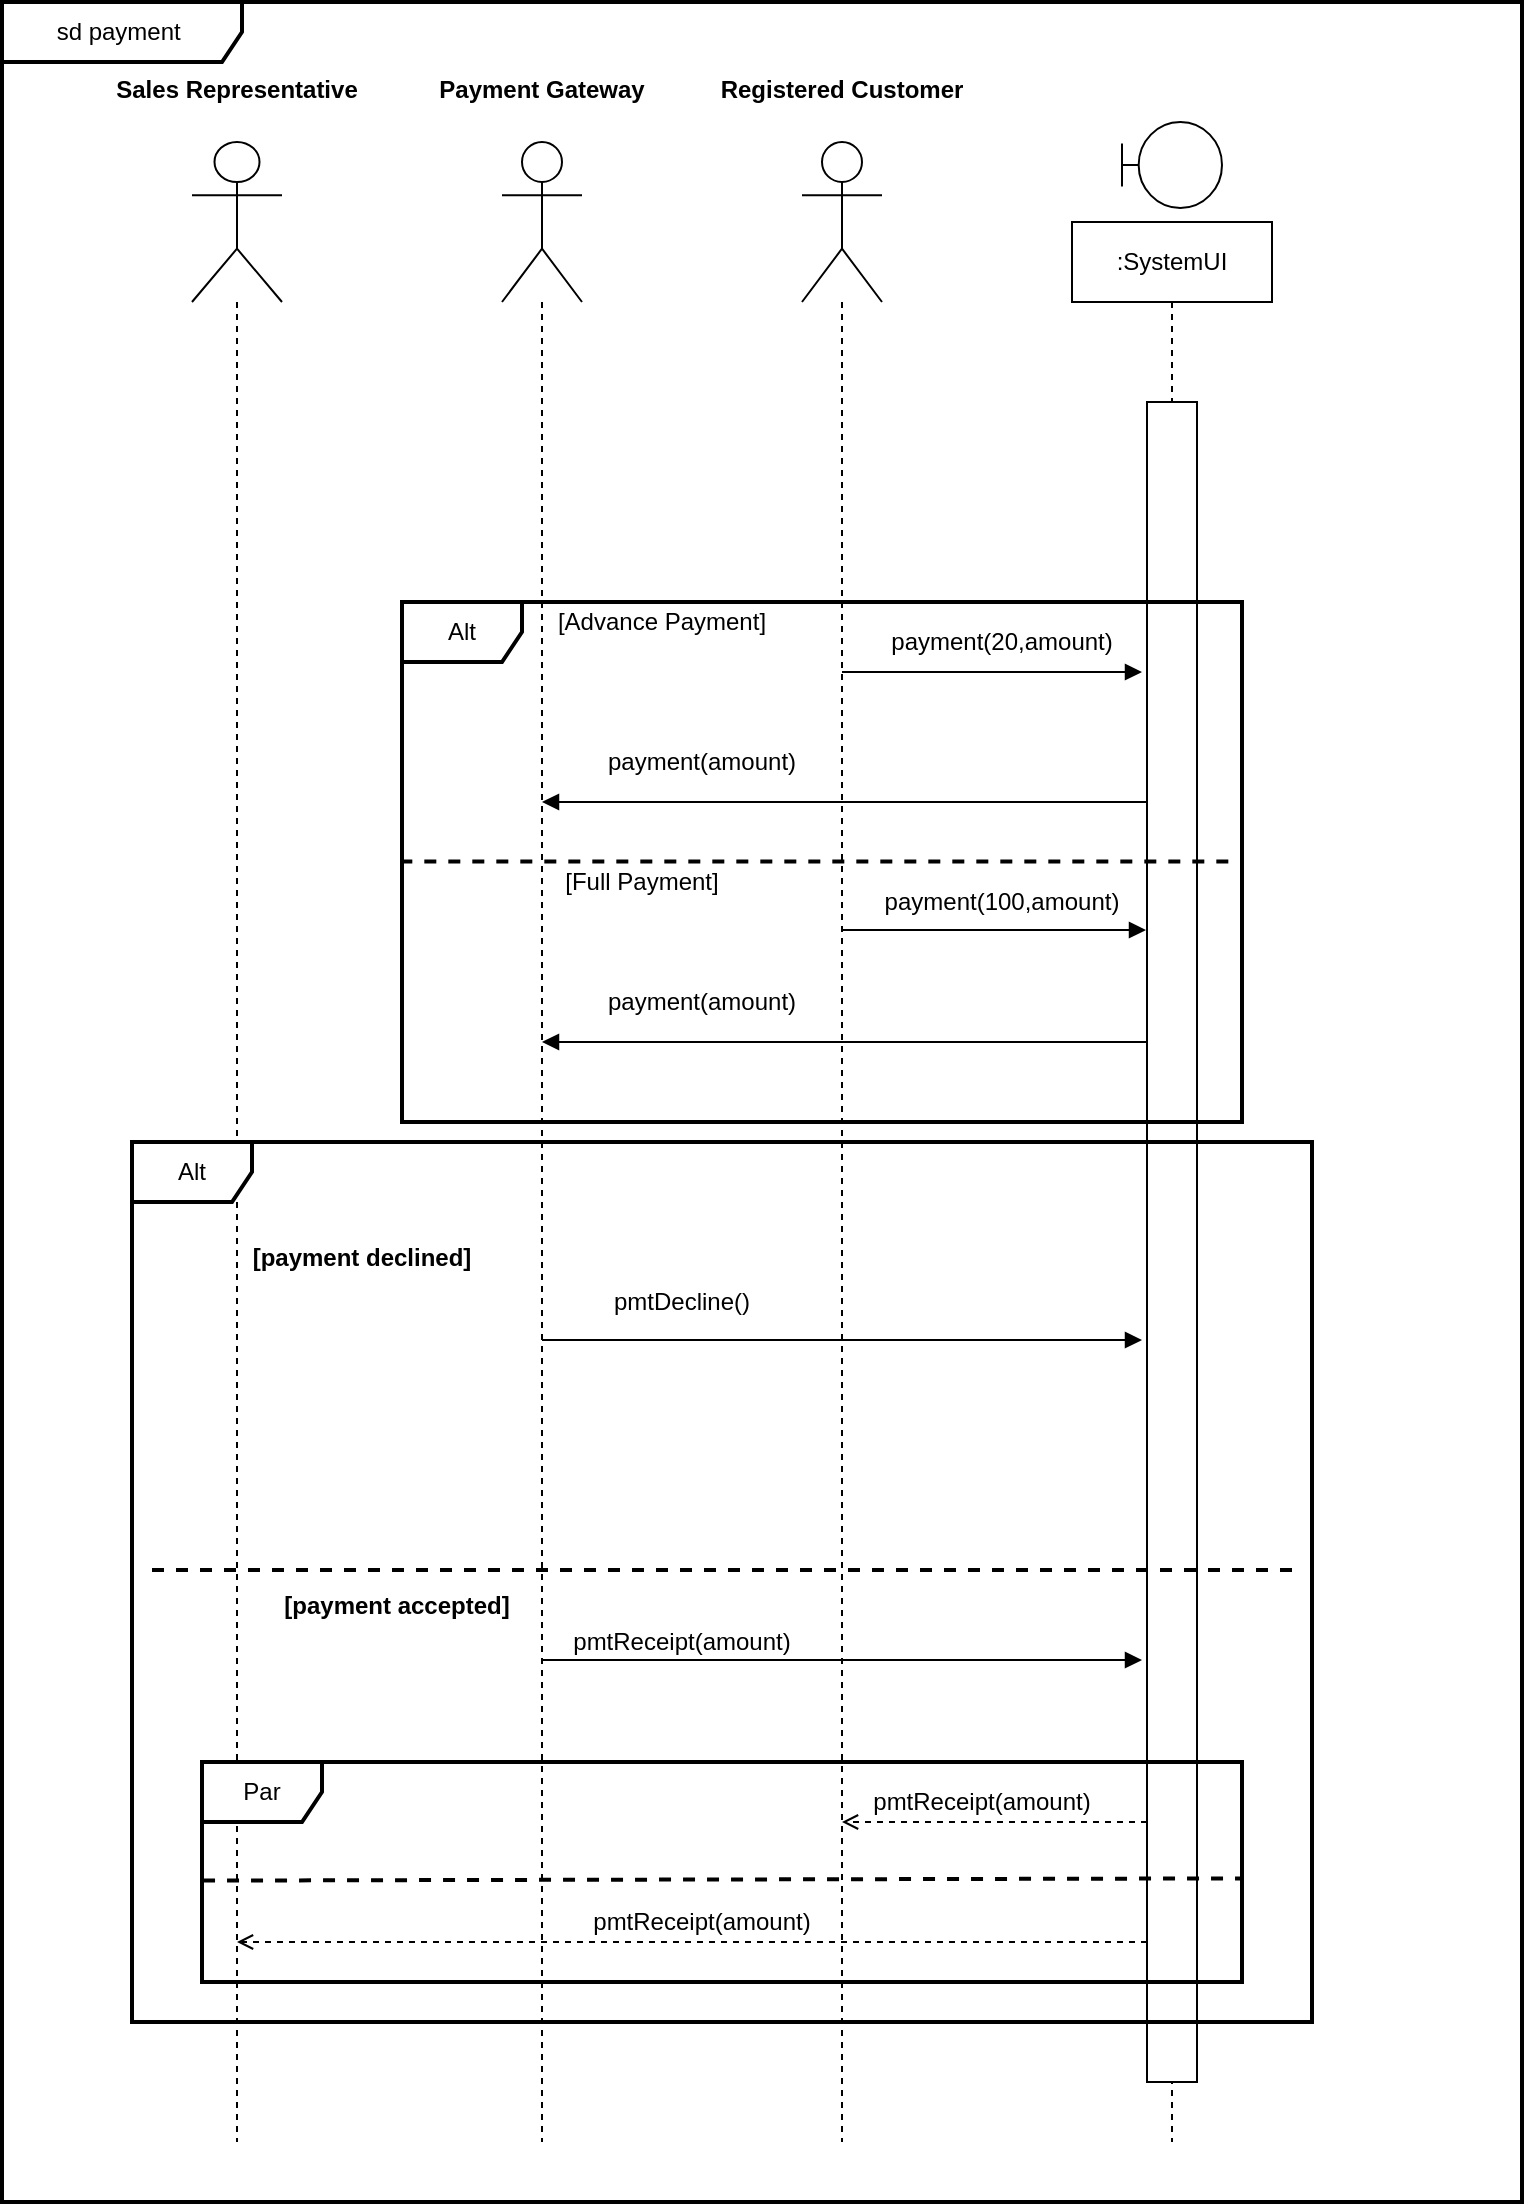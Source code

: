 <mxfile version="13.9.9" type="device"><diagram id="xt8OzNwKkNsph5sXD3_J" name="Page-1"><mxGraphModel dx="785" dy="568" grid="1" gridSize="10" guides="1" tooltips="1" connect="1" arrows="1" fold="1" page="1" pageScale="1" pageWidth="850" pageHeight="1100" background="#ffffff" math="0" shadow="0"><root><mxCell id="0"/><mxCell id="1" parent="0"/><mxCell id="II5ZoIhyJrVqMvb5Uh_n-1" value="" style="shape=umlLifeline;participant=umlActor;perimeter=lifelinePerimeter;whiteSpace=wrap;html=1;container=1;collapsible=0;recursiveResize=0;verticalAlign=top;spacingTop=36;outlineConnect=0;size=80;" parent="1" vertex="1"><mxGeometry x="105" y="120" width="45" height="1000" as="geometry"/></mxCell><mxCell id="II5ZoIhyJrVqMvb5Uh_n-2" value="Sales Representative" style="text;align=center;fontStyle=1;verticalAlign=middle;spacingLeft=3;spacingRight=3;strokeColor=none;rotatable=0;points=[[0,0.5],[1,0.5]];portConstraint=eastwest;" parent="1" vertex="1"><mxGeometry x="87.5" y="80" width="80" height="26" as="geometry"/></mxCell><mxCell id="II5ZoIhyJrVqMvb5Uh_n-24" style="edgeStyle=orthogonalEdgeStyle;rounded=0;orthogonalLoop=1;jettySize=auto;html=1;endArrow=block;endFill=1;" parent="1" source="II5ZoIhyJrVqMvb5Uh_n-3" edge="1"><mxGeometry relative="1" as="geometry"><mxPoint x="580" y="719" as="targetPoint"/><Array as="points"><mxPoint x="350" y="719"/><mxPoint x="350" y="719"/></Array></mxGeometry></mxCell><mxCell id="II5ZoIhyJrVqMvb5Uh_n-31" style="edgeStyle=orthogonalEdgeStyle;rounded=0;orthogonalLoop=1;jettySize=auto;html=1;endArrow=block;endFill=1;" parent="1" source="II5ZoIhyJrVqMvb5Uh_n-3" edge="1"><mxGeometry relative="1" as="geometry"><mxPoint x="580" y="879" as="targetPoint"/><Array as="points"><mxPoint x="370" y="879"/><mxPoint x="370" y="879"/></Array></mxGeometry></mxCell><mxCell id="II5ZoIhyJrVqMvb5Uh_n-3" value="" style="shape=umlLifeline;participant=umlActor;perimeter=lifelinePerimeter;whiteSpace=wrap;html=1;container=1;collapsible=0;recursiveResize=0;verticalAlign=top;spacingTop=36;outlineConnect=0;size=80;" parent="1" vertex="1"><mxGeometry x="260" y="120" width="40" height="1000" as="geometry"/></mxCell><mxCell id="II5ZoIhyJrVqMvb5Uh_n-4" value="Payment Gateway" style="text;align=center;fontStyle=1;verticalAlign=middle;spacingLeft=3;spacingRight=3;strokeColor=none;rotatable=0;points=[[0,0.5],[1,0.5]];portConstraint=eastwest;" parent="1" vertex="1"><mxGeometry x="240" y="80" width="80" height="26" as="geometry"/></mxCell><mxCell id="II5ZoIhyJrVqMvb5Uh_n-11" style="edgeStyle=orthogonalEdgeStyle;rounded=0;orthogonalLoop=1;jettySize=auto;html=1;endArrow=block;endFill=1;" parent="1" source="II5ZoIhyJrVqMvb5Uh_n-5" edge="1"><mxGeometry relative="1" as="geometry"><mxPoint x="580" y="385" as="targetPoint"/><Array as="points"><mxPoint x="580" y="385"/></Array></mxGeometry></mxCell><mxCell id="II5ZoIhyJrVqMvb5Uh_n-14" style="edgeStyle=orthogonalEdgeStyle;rounded=0;orthogonalLoop=1;jettySize=auto;html=1;endArrow=block;endFill=1;" parent="1" source="II5ZoIhyJrVqMvb5Uh_n-5" edge="1"><mxGeometry relative="1" as="geometry"><mxPoint x="582" y="514" as="targetPoint"/><Array as="points"><mxPoint x="480" y="514"/><mxPoint x="480" y="514"/></Array></mxGeometry></mxCell><mxCell id="II5ZoIhyJrVqMvb5Uh_n-5" value="" style="shape=umlLifeline;participant=umlActor;perimeter=lifelinePerimeter;whiteSpace=wrap;html=1;container=1;collapsible=0;recursiveResize=0;verticalAlign=top;spacingTop=36;outlineConnect=0;size=80;" parent="1" vertex="1"><mxGeometry x="410" y="120" width="40" height="1000" as="geometry"/></mxCell><mxCell id="II5ZoIhyJrVqMvb5Uh_n-6" value="Registered Customer" style="text;align=center;fontStyle=1;verticalAlign=middle;spacingLeft=3;spacingRight=3;strokeColor=none;rotatable=0;points=[[0,0.5],[1,0.5]];portConstraint=eastwest;" parent="1" vertex="1"><mxGeometry x="390" y="80" width="80" height="26" as="geometry"/></mxCell><mxCell id="II5ZoIhyJrVqMvb5Uh_n-7" value="" style="shape=umlBoundary;whiteSpace=wrap;html=1;" parent="1" vertex="1"><mxGeometry x="570" y="110" width="50" height="43" as="geometry"/></mxCell><mxCell id="II5ZoIhyJrVqMvb5Uh_n-9" value=":SystemUI" style="shape=umlLifeline;perimeter=lifelinePerimeter;whiteSpace=wrap;html=1;container=1;collapsible=0;recursiveResize=0;outlineConnect=0;" parent="1" vertex="1"><mxGeometry x="545" y="160" width="100" height="960" as="geometry"/></mxCell><mxCell id="II5ZoIhyJrVqMvb5Uh_n-10" value="" style="html=1;points=[];perimeter=orthogonalPerimeter;" parent="II5ZoIhyJrVqMvb5Uh_n-9" vertex="1"><mxGeometry x="37.5" y="90" width="25" height="840" as="geometry"/></mxCell><mxCell id="II5ZoIhyJrVqMvb5Uh_n-13" value="payment(20,amount)" style="text;html=1;strokeColor=none;fillColor=none;align=center;verticalAlign=middle;whiteSpace=wrap;rounded=0;" parent="1" vertex="1"><mxGeometry x="490" y="360" width="40" height="20" as="geometry"/></mxCell><mxCell id="II5ZoIhyJrVqMvb5Uh_n-15" style="edgeStyle=orthogonalEdgeStyle;rounded=0;orthogonalLoop=1;jettySize=auto;html=1;endArrow=block;endFill=1;" parent="1" source="II5ZoIhyJrVqMvb5Uh_n-10" target="II5ZoIhyJrVqMvb5Uh_n-3" edge="1"><mxGeometry relative="1" as="geometry"><Array as="points"><mxPoint x="510" y="450"/><mxPoint x="510" y="450"/></Array></mxGeometry></mxCell><mxCell id="II5ZoIhyJrVqMvb5Uh_n-16" value="payment(amount)" style="text;html=1;strokeColor=none;fillColor=none;align=center;verticalAlign=middle;whiteSpace=wrap;rounded=0;" parent="1" vertex="1"><mxGeometry x="340" y="420" width="40" height="20" as="geometry"/></mxCell><mxCell id="II5ZoIhyJrVqMvb5Uh_n-17" value="payment(100,amount)" style="text;html=1;strokeColor=none;fillColor=none;align=center;verticalAlign=middle;whiteSpace=wrap;rounded=0;" parent="1" vertex="1"><mxGeometry x="490" y="490" width="40" height="20" as="geometry"/></mxCell><mxCell id="II5ZoIhyJrVqMvb5Uh_n-18" style="edgeStyle=orthogonalEdgeStyle;rounded=0;orthogonalLoop=1;jettySize=auto;html=1;endArrow=block;endFill=1;" parent="1" source="II5ZoIhyJrVqMvb5Uh_n-10" target="II5ZoIhyJrVqMvb5Uh_n-3" edge="1"><mxGeometry relative="1" as="geometry"><Array as="points"><mxPoint x="510" y="570"/><mxPoint x="510" y="570"/></Array></mxGeometry></mxCell><mxCell id="II5ZoIhyJrVqMvb5Uh_n-19" value="payment(amount)" style="text;html=1;strokeColor=none;fillColor=none;align=center;verticalAlign=middle;whiteSpace=wrap;rounded=0;" parent="1" vertex="1"><mxGeometry x="340" y="540" width="40" height="20" as="geometry"/></mxCell><mxCell id="II5ZoIhyJrVqMvb5Uh_n-20" value="Alt" style="shape=umlFrame;whiteSpace=wrap;html=1;strokeWidth=2;" parent="1" vertex="1"><mxGeometry x="210" y="350" width="420" height="260" as="geometry"/></mxCell><mxCell id="II5ZoIhyJrVqMvb5Uh_n-21" value="" style="endArrow=none;dashed=1;html=1;entryX=1.001;entryY=0.499;entryDx=0;entryDy=0;entryPerimeter=0;exitX=-0.002;exitY=0.499;exitDx=0;exitDy=0;exitPerimeter=0;strokeWidth=2;" parent="1" source="II5ZoIhyJrVqMvb5Uh_n-20" target="II5ZoIhyJrVqMvb5Uh_n-20" edge="1"><mxGeometry width="50" height="50" relative="1" as="geometry"><mxPoint x="210" y="520" as="sourcePoint"/><mxPoint x="260" y="470" as="targetPoint"/></mxGeometry></mxCell><mxCell id="II5ZoIhyJrVqMvb5Uh_n-22" value="[Advance Payment]" style="text;html=1;strokeColor=none;fillColor=none;align=center;verticalAlign=middle;whiteSpace=wrap;rounded=0;" parent="1" vertex="1"><mxGeometry x="280" y="350" width="120" height="20" as="geometry"/></mxCell><mxCell id="II5ZoIhyJrVqMvb5Uh_n-23" value="[Full Payment]" style="text;html=1;strokeColor=none;fillColor=none;align=center;verticalAlign=middle;whiteSpace=wrap;rounded=0;" parent="1" vertex="1"><mxGeometry x="270" y="480" width="120" height="20" as="geometry"/></mxCell><mxCell id="II5ZoIhyJrVqMvb5Uh_n-26" value="pmtDecline()" style="text;html=1;strokeColor=none;fillColor=none;align=center;verticalAlign=middle;whiteSpace=wrap;rounded=0;" parent="1" vertex="1"><mxGeometry x="330" y="690" width="40" height="20" as="geometry"/></mxCell><mxCell id="II5ZoIhyJrVqMvb5Uh_n-32" style="edgeStyle=orthogonalEdgeStyle;rounded=0;orthogonalLoop=1;jettySize=auto;html=1;dashed=1;endArrow=open;endFill=0;" parent="1" source="II5ZoIhyJrVqMvb5Uh_n-10" edge="1"><mxGeometry relative="1" as="geometry"><mxPoint x="430" y="960" as="targetPoint"/><Array as="points"><mxPoint x="430" y="960"/></Array></mxGeometry></mxCell><mxCell id="II5ZoIhyJrVqMvb5Uh_n-33" style="edgeStyle=orthogonalEdgeStyle;rounded=0;orthogonalLoop=1;jettySize=auto;html=1;dashed=1;endArrow=open;endFill=0;" parent="1" source="II5ZoIhyJrVqMvb5Uh_n-10" target="II5ZoIhyJrVqMvb5Uh_n-1" edge="1"><mxGeometry relative="1" as="geometry"><Array as="points"><mxPoint x="490" y="1020"/><mxPoint x="490" y="1020"/></Array></mxGeometry></mxCell><mxCell id="II5ZoIhyJrVqMvb5Uh_n-35" value="Par" style="shape=umlFrame;whiteSpace=wrap;html=1;strokeWidth=2;" parent="1" vertex="1"><mxGeometry x="110" y="930" width="520" height="110" as="geometry"/></mxCell><mxCell id="II5ZoIhyJrVqMvb5Uh_n-36" value="" style="endArrow=none;dashed=1;html=1;exitX=0.001;exitY=0.539;exitDx=0;exitDy=0;exitPerimeter=0;entryX=1.001;entryY=0.529;entryDx=0;entryDy=0;entryPerimeter=0;strokeWidth=2;" parent="1" source="II5ZoIhyJrVqMvb5Uh_n-35" target="II5ZoIhyJrVqMvb5Uh_n-35" edge="1"><mxGeometry width="50" height="50" relative="1" as="geometry"><mxPoint x="190" y="1010" as="sourcePoint"/><mxPoint x="240" y="960" as="targetPoint"/></mxGeometry></mxCell><mxCell id="II5ZoIhyJrVqMvb5Uh_n-37" value="pmtReceipt(amount)" style="text;html=1;strokeColor=none;fillColor=none;align=center;verticalAlign=middle;whiteSpace=wrap;rounded=0;" parent="1" vertex="1"><mxGeometry x="480" y="940" width="40" height="20" as="geometry"/></mxCell><mxCell id="II5ZoIhyJrVqMvb5Uh_n-38" value="pmtReceipt(amount)" style="text;html=1;strokeColor=none;fillColor=none;align=center;verticalAlign=middle;whiteSpace=wrap;rounded=0;" parent="1" vertex="1"><mxGeometry x="340" y="1000" width="40" height="20" as="geometry"/></mxCell><mxCell id="II5ZoIhyJrVqMvb5Uh_n-40" value="pmtReceipt(amount)" style="text;html=1;strokeColor=none;fillColor=none;align=center;verticalAlign=middle;whiteSpace=wrap;rounded=0;" parent="1" vertex="1"><mxGeometry x="330" y="860" width="40" height="20" as="geometry"/></mxCell><mxCell id="II5ZoIhyJrVqMvb5Uh_n-42" value="sd payment&amp;nbsp;" style="shape=umlFrame;whiteSpace=wrap;html=1;strokeWidth=2;width=120;height=30;" parent="1" vertex="1"><mxGeometry x="10" y="50" width="760" height="1100" as="geometry"/></mxCell><mxCell id="RLOm6NS98lKq2y5OO-he-2" value="[payment accepted]" style="text;align=center;fontStyle=1;verticalAlign=middle;spacingLeft=3;spacingRight=3;strokeColor=none;rotatable=0;points=[[0,0.5],[1,0.5]];portConstraint=eastwest;" vertex="1" parent="1"><mxGeometry x="167.5" y="838" width="80" height="26" as="geometry"/></mxCell><mxCell id="RLOm6NS98lKq2y5OO-he-3" value="Alt" style="shape=umlFrame;whiteSpace=wrap;html=1;strokeWidth=2;" vertex="1" parent="1"><mxGeometry x="75" y="620" width="590" height="440" as="geometry"/></mxCell><mxCell id="RLOm6NS98lKq2y5OO-he-4" value="" style="line;strokeWidth=2;fillColor=none;align=left;verticalAlign=middle;spacingTop=-1;spacingLeft=3;spacingRight=3;rotatable=0;labelPosition=right;points=[];portConstraint=eastwest;dashed=1;" vertex="1" parent="1"><mxGeometry x="85" y="830" width="570" height="8" as="geometry"/></mxCell><mxCell id="RLOm6NS98lKq2y5OO-he-5" value="[payment declined]" style="text;align=center;fontStyle=1;verticalAlign=middle;spacingLeft=3;spacingRight=3;strokeColor=none;rotatable=0;points=[[0,0.5],[1,0.5]];portConstraint=eastwest;dashed=1;" vertex="1" parent="1"><mxGeometry x="150" y="664" width="80" height="26" as="geometry"/></mxCell></root></mxGraphModel></diagram></mxfile>